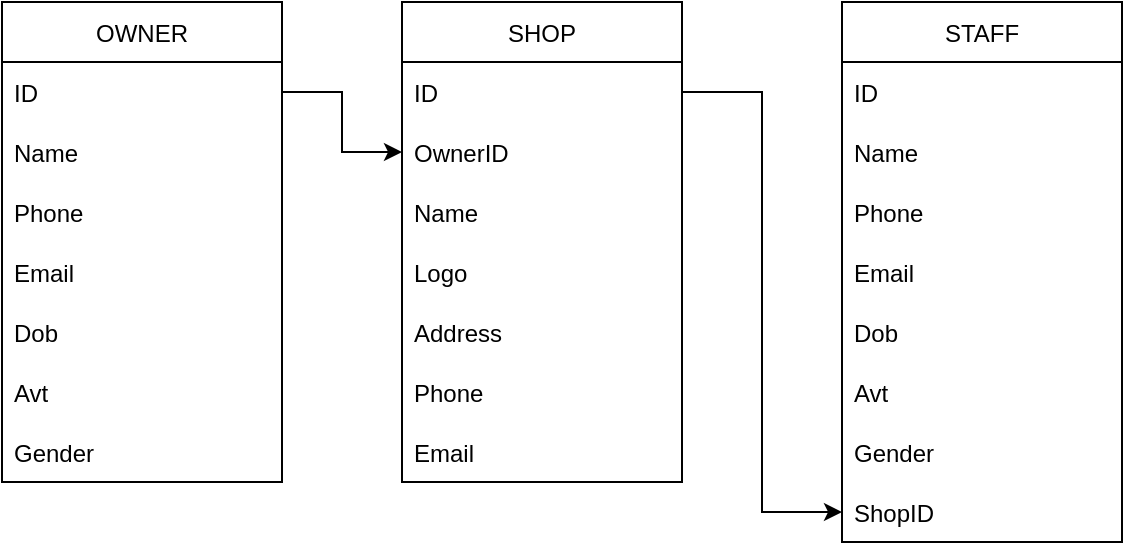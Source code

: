 <mxfile version="20.0.1" type="github">
  <diagram id="JUxt1O2kc_LU5nAj6mKD" name="Page-1">
    <mxGraphModel dx="1221" dy="634" grid="1" gridSize="10" guides="1" tooltips="1" connect="1" arrows="1" fold="1" page="1" pageScale="1" pageWidth="850" pageHeight="1100" math="0" shadow="0">
      <root>
        <mxCell id="0" />
        <mxCell id="1" parent="0" />
        <mxCell id="y7rRm6X_nXGNwZFlBigh-1" value="OWNER" style="swimlane;fontStyle=0;childLayout=stackLayout;horizontal=1;startSize=30;horizontalStack=0;resizeParent=1;resizeParentMax=0;resizeLast=0;collapsible=1;marginBottom=0;" vertex="1" parent="1">
          <mxGeometry x="80" y="70" width="140" height="240" as="geometry" />
        </mxCell>
        <mxCell id="y7rRm6X_nXGNwZFlBigh-2" value="ID" style="text;strokeColor=none;fillColor=none;align=left;verticalAlign=middle;spacingLeft=4;spacingRight=4;overflow=hidden;points=[[0,0.5],[1,0.5]];portConstraint=eastwest;rotatable=0;" vertex="1" parent="y7rRm6X_nXGNwZFlBigh-1">
          <mxGeometry y="30" width="140" height="30" as="geometry" />
        </mxCell>
        <mxCell id="y7rRm6X_nXGNwZFlBigh-3" value="Name" style="text;strokeColor=none;fillColor=none;align=left;verticalAlign=middle;spacingLeft=4;spacingRight=4;overflow=hidden;points=[[0,0.5],[1,0.5]];portConstraint=eastwest;rotatable=0;" vertex="1" parent="y7rRm6X_nXGNwZFlBigh-1">
          <mxGeometry y="60" width="140" height="30" as="geometry" />
        </mxCell>
        <mxCell id="y7rRm6X_nXGNwZFlBigh-4" value="Phone" style="text;strokeColor=none;fillColor=none;align=left;verticalAlign=middle;spacingLeft=4;spacingRight=4;overflow=hidden;points=[[0,0.5],[1,0.5]];portConstraint=eastwest;rotatable=0;" vertex="1" parent="y7rRm6X_nXGNwZFlBigh-1">
          <mxGeometry y="90" width="140" height="30" as="geometry" />
        </mxCell>
        <mxCell id="y7rRm6X_nXGNwZFlBigh-8" value="Email" style="text;strokeColor=none;fillColor=none;align=left;verticalAlign=middle;spacingLeft=4;spacingRight=4;overflow=hidden;points=[[0,0.5],[1,0.5]];portConstraint=eastwest;rotatable=0;" vertex="1" parent="y7rRm6X_nXGNwZFlBigh-1">
          <mxGeometry y="120" width="140" height="30" as="geometry" />
        </mxCell>
        <mxCell id="y7rRm6X_nXGNwZFlBigh-7" value="Dob" style="text;strokeColor=none;fillColor=none;align=left;verticalAlign=middle;spacingLeft=4;spacingRight=4;overflow=hidden;points=[[0,0.5],[1,0.5]];portConstraint=eastwest;rotatable=0;" vertex="1" parent="y7rRm6X_nXGNwZFlBigh-1">
          <mxGeometry y="150" width="140" height="30" as="geometry" />
        </mxCell>
        <mxCell id="y7rRm6X_nXGNwZFlBigh-6" value="Avt" style="text;strokeColor=none;fillColor=none;align=left;verticalAlign=middle;spacingLeft=4;spacingRight=4;overflow=hidden;points=[[0,0.5],[1,0.5]];portConstraint=eastwest;rotatable=0;" vertex="1" parent="y7rRm6X_nXGNwZFlBigh-1">
          <mxGeometry y="180" width="140" height="30" as="geometry" />
        </mxCell>
        <mxCell id="y7rRm6X_nXGNwZFlBigh-5" value="Gender" style="text;strokeColor=none;fillColor=none;align=left;verticalAlign=middle;spacingLeft=4;spacingRight=4;overflow=hidden;points=[[0,0.5],[1,0.5]];portConstraint=eastwest;rotatable=0;" vertex="1" parent="y7rRm6X_nXGNwZFlBigh-1">
          <mxGeometry y="210" width="140" height="30" as="geometry" />
        </mxCell>
        <mxCell id="y7rRm6X_nXGNwZFlBigh-9" value="SHOP" style="swimlane;fontStyle=0;childLayout=stackLayout;horizontal=1;startSize=30;horizontalStack=0;resizeParent=1;resizeParentMax=0;resizeLast=0;collapsible=1;marginBottom=0;" vertex="1" parent="1">
          <mxGeometry x="280" y="70" width="140" height="240" as="geometry" />
        </mxCell>
        <mxCell id="y7rRm6X_nXGNwZFlBigh-10" value="ID" style="text;strokeColor=none;fillColor=none;align=left;verticalAlign=middle;spacingLeft=4;spacingRight=4;overflow=hidden;points=[[0,0.5],[1,0.5]];portConstraint=eastwest;rotatable=0;" vertex="1" parent="y7rRm6X_nXGNwZFlBigh-9">
          <mxGeometry y="30" width="140" height="30" as="geometry" />
        </mxCell>
        <mxCell id="y7rRm6X_nXGNwZFlBigh-11" value="OwnerID" style="text;strokeColor=none;fillColor=none;align=left;verticalAlign=middle;spacingLeft=4;spacingRight=4;overflow=hidden;points=[[0,0.5],[1,0.5]];portConstraint=eastwest;rotatable=0;" vertex="1" parent="y7rRm6X_nXGNwZFlBigh-9">
          <mxGeometry y="60" width="140" height="30" as="geometry" />
        </mxCell>
        <mxCell id="y7rRm6X_nXGNwZFlBigh-12" value="Name" style="text;strokeColor=none;fillColor=none;align=left;verticalAlign=middle;spacingLeft=4;spacingRight=4;overflow=hidden;points=[[0,0.5],[1,0.5]];portConstraint=eastwest;rotatable=0;" vertex="1" parent="y7rRm6X_nXGNwZFlBigh-9">
          <mxGeometry y="90" width="140" height="30" as="geometry" />
        </mxCell>
        <mxCell id="y7rRm6X_nXGNwZFlBigh-16" value="Logo" style="text;strokeColor=none;fillColor=none;align=left;verticalAlign=middle;spacingLeft=4;spacingRight=4;overflow=hidden;points=[[0,0.5],[1,0.5]];portConstraint=eastwest;rotatable=0;" vertex="1" parent="y7rRm6X_nXGNwZFlBigh-9">
          <mxGeometry y="120" width="140" height="30" as="geometry" />
        </mxCell>
        <mxCell id="y7rRm6X_nXGNwZFlBigh-15" value="Address" style="text;strokeColor=none;fillColor=none;align=left;verticalAlign=middle;spacingLeft=4;spacingRight=4;overflow=hidden;points=[[0,0.5],[1,0.5]];portConstraint=eastwest;rotatable=0;" vertex="1" parent="y7rRm6X_nXGNwZFlBigh-9">
          <mxGeometry y="150" width="140" height="30" as="geometry" />
        </mxCell>
        <mxCell id="y7rRm6X_nXGNwZFlBigh-14" value="Phone" style="text;strokeColor=none;fillColor=none;align=left;verticalAlign=middle;spacingLeft=4;spacingRight=4;overflow=hidden;points=[[0,0.5],[1,0.5]];portConstraint=eastwest;rotatable=0;" vertex="1" parent="y7rRm6X_nXGNwZFlBigh-9">
          <mxGeometry y="180" width="140" height="30" as="geometry" />
        </mxCell>
        <mxCell id="y7rRm6X_nXGNwZFlBigh-13" value="Email" style="text;strokeColor=none;fillColor=none;align=left;verticalAlign=middle;spacingLeft=4;spacingRight=4;overflow=hidden;points=[[0,0.5],[1,0.5]];portConstraint=eastwest;rotatable=0;" vertex="1" parent="y7rRm6X_nXGNwZFlBigh-9">
          <mxGeometry y="210" width="140" height="30" as="geometry" />
        </mxCell>
        <mxCell id="y7rRm6X_nXGNwZFlBigh-21" value="STAFF" style="swimlane;fontStyle=0;childLayout=stackLayout;horizontal=1;startSize=30;horizontalStack=0;resizeParent=1;resizeParentMax=0;resizeLast=0;collapsible=1;marginBottom=0;" vertex="1" parent="1">
          <mxGeometry x="500" y="70" width="140" height="270" as="geometry" />
        </mxCell>
        <mxCell id="y7rRm6X_nXGNwZFlBigh-22" value="ID" style="text;strokeColor=none;fillColor=none;align=left;verticalAlign=middle;spacingLeft=4;spacingRight=4;overflow=hidden;points=[[0,0.5],[1,0.5]];portConstraint=eastwest;rotatable=0;" vertex="1" parent="y7rRm6X_nXGNwZFlBigh-21">
          <mxGeometry y="30" width="140" height="30" as="geometry" />
        </mxCell>
        <mxCell id="y7rRm6X_nXGNwZFlBigh-23" value="Name" style="text;strokeColor=none;fillColor=none;align=left;verticalAlign=middle;spacingLeft=4;spacingRight=4;overflow=hidden;points=[[0,0.5],[1,0.5]];portConstraint=eastwest;rotatable=0;" vertex="1" parent="y7rRm6X_nXGNwZFlBigh-21">
          <mxGeometry y="60" width="140" height="30" as="geometry" />
        </mxCell>
        <mxCell id="y7rRm6X_nXGNwZFlBigh-24" value="Phone" style="text;strokeColor=none;fillColor=none;align=left;verticalAlign=middle;spacingLeft=4;spacingRight=4;overflow=hidden;points=[[0,0.5],[1,0.5]];portConstraint=eastwest;rotatable=0;" vertex="1" parent="y7rRm6X_nXGNwZFlBigh-21">
          <mxGeometry y="90" width="140" height="30" as="geometry" />
        </mxCell>
        <mxCell id="y7rRm6X_nXGNwZFlBigh-25" value="Email" style="text;strokeColor=none;fillColor=none;align=left;verticalAlign=middle;spacingLeft=4;spacingRight=4;overflow=hidden;points=[[0,0.5],[1,0.5]];portConstraint=eastwest;rotatable=0;" vertex="1" parent="y7rRm6X_nXGNwZFlBigh-21">
          <mxGeometry y="120" width="140" height="30" as="geometry" />
        </mxCell>
        <mxCell id="y7rRm6X_nXGNwZFlBigh-26" value="Dob" style="text;strokeColor=none;fillColor=none;align=left;verticalAlign=middle;spacingLeft=4;spacingRight=4;overflow=hidden;points=[[0,0.5],[1,0.5]];portConstraint=eastwest;rotatable=0;" vertex="1" parent="y7rRm6X_nXGNwZFlBigh-21">
          <mxGeometry y="150" width="140" height="30" as="geometry" />
        </mxCell>
        <mxCell id="y7rRm6X_nXGNwZFlBigh-27" value="Avt" style="text;strokeColor=none;fillColor=none;align=left;verticalAlign=middle;spacingLeft=4;spacingRight=4;overflow=hidden;points=[[0,0.5],[1,0.5]];portConstraint=eastwest;rotatable=0;" vertex="1" parent="y7rRm6X_nXGNwZFlBigh-21">
          <mxGeometry y="180" width="140" height="30" as="geometry" />
        </mxCell>
        <mxCell id="y7rRm6X_nXGNwZFlBigh-28" value="Gender" style="text;strokeColor=none;fillColor=none;align=left;verticalAlign=middle;spacingLeft=4;spacingRight=4;overflow=hidden;points=[[0,0.5],[1,0.5]];portConstraint=eastwest;rotatable=0;" vertex="1" parent="y7rRm6X_nXGNwZFlBigh-21">
          <mxGeometry y="210" width="140" height="30" as="geometry" />
        </mxCell>
        <mxCell id="y7rRm6X_nXGNwZFlBigh-29" value="ShopID" style="text;strokeColor=none;fillColor=none;align=left;verticalAlign=middle;spacingLeft=4;spacingRight=4;overflow=hidden;points=[[0,0.5],[1,0.5]];portConstraint=eastwest;rotatable=0;" vertex="1" parent="y7rRm6X_nXGNwZFlBigh-21">
          <mxGeometry y="240" width="140" height="30" as="geometry" />
        </mxCell>
        <mxCell id="y7rRm6X_nXGNwZFlBigh-30" style="edgeStyle=orthogonalEdgeStyle;rounded=0;orthogonalLoop=1;jettySize=auto;html=1;exitX=1;exitY=0.5;exitDx=0;exitDy=0;entryX=0;entryY=0.5;entryDx=0;entryDy=0;" edge="1" parent="1" source="y7rRm6X_nXGNwZFlBigh-2" target="y7rRm6X_nXGNwZFlBigh-11">
          <mxGeometry relative="1" as="geometry" />
        </mxCell>
        <mxCell id="y7rRm6X_nXGNwZFlBigh-31" style="edgeStyle=orthogonalEdgeStyle;rounded=0;orthogonalLoop=1;jettySize=auto;html=1;exitX=1;exitY=0.5;exitDx=0;exitDy=0;entryX=0;entryY=0.5;entryDx=0;entryDy=0;" edge="1" parent="1" source="y7rRm6X_nXGNwZFlBigh-10" target="y7rRm6X_nXGNwZFlBigh-29">
          <mxGeometry relative="1" as="geometry" />
        </mxCell>
      </root>
    </mxGraphModel>
  </diagram>
</mxfile>
